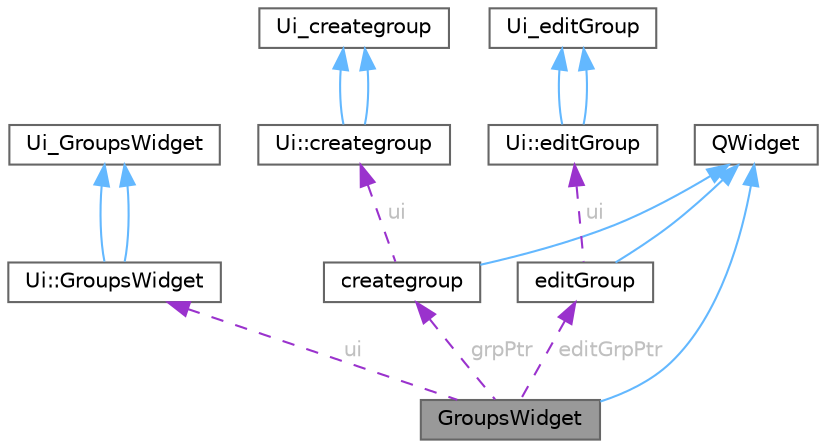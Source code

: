digraph "GroupsWidget"
{
 // LATEX_PDF_SIZE
  bgcolor="transparent";
  edge [fontname=Helvetica,fontsize=10,labelfontname=Helvetica,labelfontsize=10];
  node [fontname=Helvetica,fontsize=10,shape=box,height=0.2,width=0.4];
  Node1 [id="Node000001",label="GroupsWidget",height=0.2,width=0.4,color="gray40", fillcolor="grey60", style="filled", fontcolor="black",tooltip="Deklaracja klasy, która wyświetla grupy utworzone przez użytkownika."];
  Node2 -> Node1 [id="edge1_Node000001_Node000002",dir="back",color="steelblue1",style="solid",tooltip=" "];
  Node2 [id="Node000002",label="QWidget",height=0.2,width=0.4,color="gray40", fillcolor="white", style="filled",tooltip=" "];
  Node3 -> Node1 [id="edge2_Node000001_Node000003",dir="back",color="darkorchid3",style="dashed",tooltip=" ",label=" ui",fontcolor="grey" ];
  Node3 [id="Node000003",label="Ui::GroupsWidget",height=0.2,width=0.4,color="gray40", fillcolor="white", style="filled",URL="$classUi_1_1GroupsWidget.html",tooltip=" "];
  Node4 -> Node3 [id="edge3_Node000003_Node000004",dir="back",color="steelblue1",style="solid",tooltip=" "];
  Node4 [id="Node000004",label="Ui_GroupsWidget",height=0.2,width=0.4,color="gray40", fillcolor="white", style="filled",URL="$classUi__GroupsWidget.html",tooltip=" "];
  Node4 -> Node3 [id="edge4_Node000003_Node000004",dir="back",color="steelblue1",style="solid",tooltip=" "];
  Node5 -> Node1 [id="edge5_Node000001_Node000005",dir="back",color="darkorchid3",style="dashed",tooltip=" ",label=" grpPtr",fontcolor="grey" ];
  Node5 [id="Node000005",label="creategroup",height=0.2,width=0.4,color="gray40", fillcolor="white", style="filled",URL="$classcreategroup.html",tooltip="Deklaracja klasy, pozwalającej na utworzenie grupy kontaktów."];
  Node2 -> Node5 [id="edge6_Node000005_Node000002",dir="back",color="steelblue1",style="solid",tooltip=" "];
  Node6 -> Node5 [id="edge7_Node000005_Node000006",dir="back",color="darkorchid3",style="dashed",tooltip=" ",label=" ui",fontcolor="grey" ];
  Node6 [id="Node000006",label="Ui::creategroup",height=0.2,width=0.4,color="gray40", fillcolor="white", style="filled",URL="$classUi_1_1creategroup.html",tooltip=" "];
  Node7 -> Node6 [id="edge8_Node000006_Node000007",dir="back",color="steelblue1",style="solid",tooltip=" "];
  Node7 [id="Node000007",label="Ui_creategroup",height=0.2,width=0.4,color="gray40", fillcolor="white", style="filled",URL="$classUi__creategroup.html",tooltip=" "];
  Node7 -> Node6 [id="edge9_Node000006_Node000007",dir="back",color="steelblue1",style="solid",tooltip=" "];
  Node8 -> Node1 [id="edge10_Node000001_Node000008",dir="back",color="darkorchid3",style="dashed",tooltip=" ",label=" editGrpPtr",fontcolor="grey" ];
  Node8 [id="Node000008",label="editGroup",height=0.2,width=0.4,color="gray40", fillcolor="white", style="filled",URL="$classeditGroup.html",tooltip="Deklaracja klasy pozwalającej na zedytowanie istniejących grup."];
  Node2 -> Node8 [id="edge11_Node000008_Node000002",dir="back",color="steelblue1",style="solid",tooltip=" "];
  Node9 -> Node8 [id="edge12_Node000008_Node000009",dir="back",color="darkorchid3",style="dashed",tooltip=" ",label=" ui",fontcolor="grey" ];
  Node9 [id="Node000009",label="Ui::editGroup",height=0.2,width=0.4,color="gray40", fillcolor="white", style="filled",URL="$classUi_1_1editGroup.html",tooltip=" "];
  Node10 -> Node9 [id="edge13_Node000009_Node000010",dir="back",color="steelblue1",style="solid",tooltip=" "];
  Node10 [id="Node000010",label="Ui_editGroup",height=0.2,width=0.4,color="gray40", fillcolor="white", style="filled",URL="$classUi__editGroup.html",tooltip=" "];
  Node10 -> Node9 [id="edge14_Node000009_Node000010",dir="back",color="steelblue1",style="solid",tooltip=" "];
}
